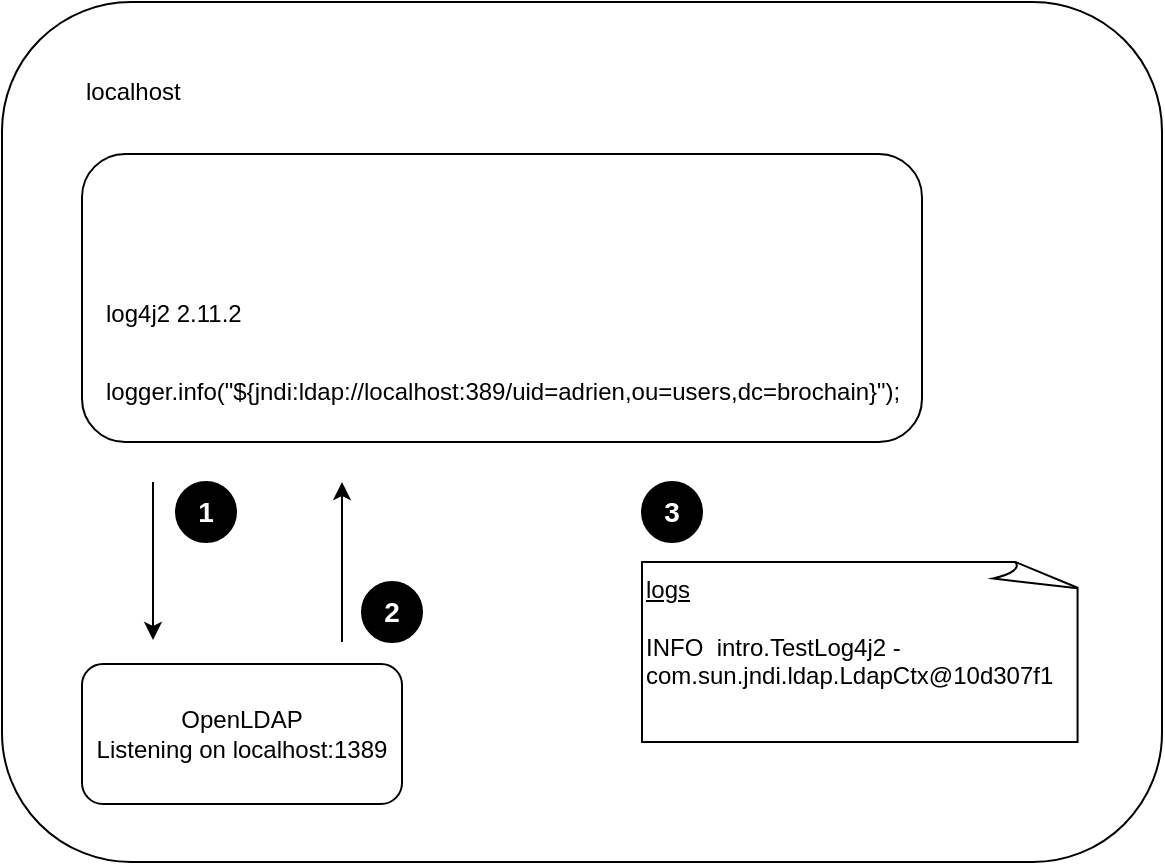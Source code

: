 <mxfile version="16.1.2" type="device"><diagram id="dzwP-lstOH_kROswbDml" name="Page-1"><mxGraphModel dx="1952" dy="561" grid="1" gridSize="10" guides="1" tooltips="1" connect="1" arrows="1" fold="1" page="1" pageScale="1" pageWidth="850" pageHeight="1100" math="0" shadow="0"><root><mxCell id="0"/><mxCell id="1" parent="0"/><mxCell id="qHG8ef42Uh-8sCXiXTGj-26" value="" style="rounded=1;whiteSpace=wrap;html=1;" parent="1" vertex="1"><mxGeometry x="-10" y="110" width="580" height="430" as="geometry"/></mxCell><mxCell id="vKMC9OiRz-_jKN0iEcEp-5" value="" style="rounded=1;whiteSpace=wrap;html=1;" vertex="1" parent="1"><mxGeometry x="30" y="186" width="420" height="144" as="geometry"/></mxCell><mxCell id="qHG8ef42Uh-8sCXiXTGj-2" value="log4j2 2.11.2" style="text;html=1;strokeColor=none;fillColor=none;align=left;verticalAlign=middle;whiteSpace=wrap;rounded=0;" parent="1" vertex="1"><mxGeometry x="40" y="251" width="170" height="30" as="geometry"/></mxCell><mxCell id="qHG8ef42Uh-8sCXiXTGj-3" value="&lt;div&gt;&lt;u&gt;logs&lt;/u&gt;&lt;br&gt;&lt;/div&gt;&lt;div&gt;&lt;br&gt;&lt;/div&gt;&lt;div&gt;INFO&amp;nbsp; intro.TestLog4j2 - com.sun.jndi.ldap.LdapCtx@10d307f1&lt;br&gt;&lt;/div&gt;" style="whiteSpace=wrap;html=1;shape=mxgraph.basic.document;align=left;verticalAlign=top;" parent="1" vertex="1"><mxGeometry x="310" y="390" width="220" height="90" as="geometry"/></mxCell><mxCell id="qHG8ef42Uh-8sCXiXTGj-4" value="" style="endArrow=classic;html=1;rounded=0;" parent="1" edge="1"><mxGeometry width="50" height="50" relative="1" as="geometry"><mxPoint x="160" y="430" as="sourcePoint"/><mxPoint x="160" y="350" as="targetPoint"/></mxGeometry></mxCell><mxCell id="qHG8ef42Uh-8sCXiXTGj-12" value="OpenLDAP&lt;br&gt;&lt;div&gt;Listening on localhost:1389&lt;/div&gt;" style="rounded=1;whiteSpace=wrap;html=1;" parent="1" vertex="1"><mxGeometry x="30" y="441" width="160" height="70" as="geometry"/></mxCell><mxCell id="qHG8ef42Uh-8sCXiXTGj-27" value="localhost" style="text;html=1;strokeColor=none;fillColor=none;align=left;verticalAlign=middle;whiteSpace=wrap;rounded=0;" parent="1" vertex="1"><mxGeometry x="30" y="140" width="110" height="30" as="geometry"/></mxCell><mxCell id="iy1MPq2FVCWlZtTMLoDb-4" value="1" style="ellipse;whiteSpace=wrap;html=1;aspect=fixed;fontSize=14;fontStyle=1;labelBackgroundColor=none;fontColor=#FFFFFF;fillColor=#000000;" parent="1" vertex="1"><mxGeometry x="77" y="350" width="30" height="30" as="geometry"/></mxCell><mxCell id="vKMC9OiRz-_jKN0iEcEp-2" value="" style="endArrow=classic;html=1;rounded=0;" edge="1" parent="1"><mxGeometry width="50" height="50" relative="1" as="geometry"><mxPoint x="65.5" y="350" as="sourcePoint"/><mxPoint x="65.5" y="429" as="targetPoint"/></mxGeometry></mxCell><mxCell id="vKMC9OiRz-_jKN0iEcEp-4" value="logger.info(&quot;${jndi:ldap://localhost:389/uid=adrien,ou=users,dc=brochain}&quot;);" style="text;html=1;strokeColor=none;fillColor=none;align=left;verticalAlign=middle;whiteSpace=wrap;rounded=0;" vertex="1" parent="1"><mxGeometry x="40" y="290" width="420" height="30" as="geometry"/></mxCell><mxCell id="vKMC9OiRz-_jKN0iEcEp-6" value="2" style="ellipse;whiteSpace=wrap;html=1;aspect=fixed;fontSize=14;fontStyle=1;labelBackgroundColor=none;fontColor=#FFFFFF;fillColor=#000000;" vertex="1" parent="1"><mxGeometry x="170" y="400" width="30" height="30" as="geometry"/></mxCell><mxCell id="vKMC9OiRz-_jKN0iEcEp-7" value="3" style="ellipse;whiteSpace=wrap;html=1;aspect=fixed;fontSize=14;fontStyle=1;labelBackgroundColor=none;fontColor=#FFFFFF;fillColor=#000000;" vertex="1" parent="1"><mxGeometry x="310" y="350" width="30" height="30" as="geometry"/></mxCell><mxCell id="vKMC9OiRz-_jKN0iEcEp-1" value="" style="shape=image;verticalLabelPosition=bottom;labelBackgroundColor=default;verticalAlign=top;aspect=fixed;imageAspect=0;image=https://cdn-icons-png.flaticon.com/512/226/226777.png;" vertex="1" parent="1"><mxGeometry x="40" y="190" width="52" height="52" as="geometry"/></mxCell></root></mxGraphModel></diagram></mxfile>